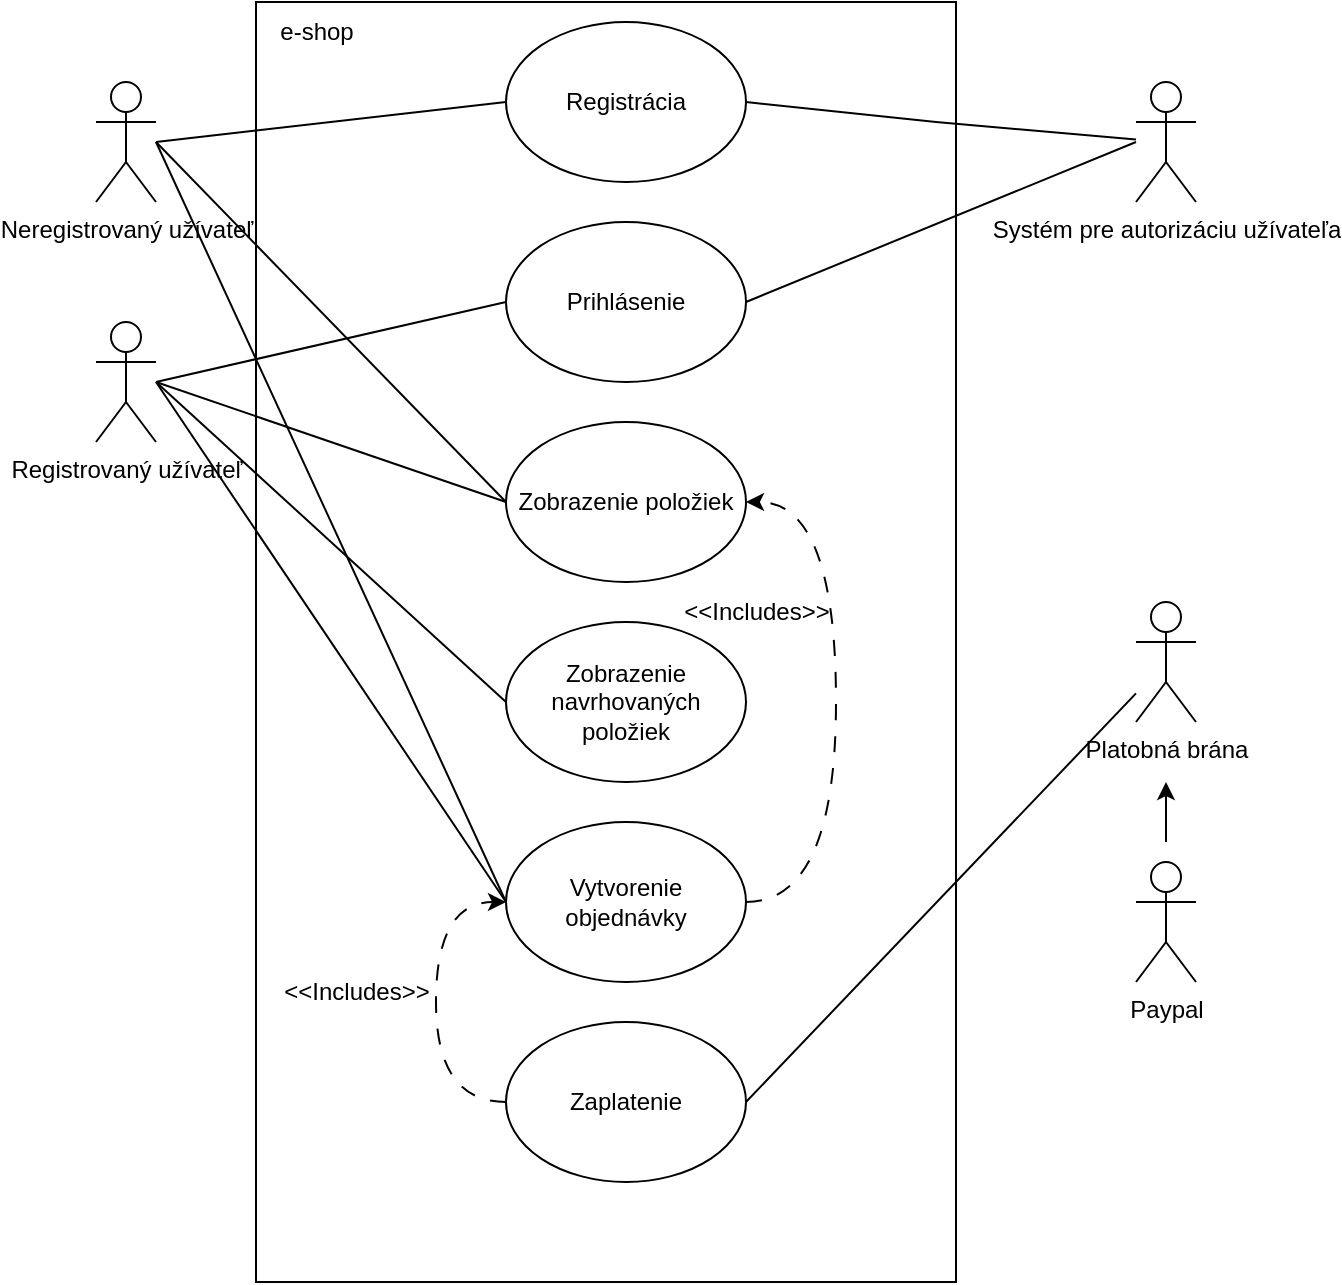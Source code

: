 <mxfile version="24.6.3" type="device">
  <diagram name="Page-1" id="Owv5cHfUI78yeMlFK6Gc">
    <mxGraphModel dx="1195" dy="643" grid="1" gridSize="10" guides="1" tooltips="1" connect="1" arrows="1" fold="1" page="1" pageScale="1" pageWidth="850" pageHeight="1100" math="0" shadow="0">
      <root>
        <mxCell id="0" />
        <mxCell id="1" parent="0" />
        <mxCell id="2wjuEzBo8ScL8iPJhUgu-1" value="Neregistrovaný užívateľ" style="shape=umlActor;verticalLabelPosition=bottom;verticalAlign=top;html=1;outlineConnect=0;" parent="1" vertex="1">
          <mxGeometry x="140" y="210" width="30" height="60" as="geometry" />
        </mxCell>
        <mxCell id="2wjuEzBo8ScL8iPJhUgu-2" value="Registrovaný užívateľ" style="shape=umlActor;verticalLabelPosition=bottom;verticalAlign=top;html=1;outlineConnect=0;" parent="1" vertex="1">
          <mxGeometry x="140" y="330" width="30" height="60" as="geometry" />
        </mxCell>
        <mxCell id="2wjuEzBo8ScL8iPJhUgu-3" value="Systém pre autorizáciu užívateľa" style="shape=umlActor;verticalLabelPosition=bottom;verticalAlign=top;html=1;outlineConnect=0;" parent="1" vertex="1">
          <mxGeometry x="660" y="210" width="30" height="60" as="geometry" />
        </mxCell>
        <mxCell id="2wjuEzBo8ScL8iPJhUgu-4" value="Platobná brána" style="shape=umlActor;verticalLabelPosition=bottom;verticalAlign=top;html=1;outlineConnect=0;" parent="1" vertex="1">
          <mxGeometry x="660" y="470" width="30" height="60" as="geometry" />
        </mxCell>
        <mxCell id="bfdVJmYeKeT2yu0ahe1P-7" value="" style="edgeStyle=orthogonalEdgeStyle;rounded=0;orthogonalLoop=1;jettySize=auto;html=1;" edge="1" parent="1">
          <mxGeometry relative="1" as="geometry">
            <mxPoint x="675" y="590" as="sourcePoint" />
            <mxPoint x="675" y="560" as="targetPoint" />
            <Array as="points">
              <mxPoint x="675" y="570" />
              <mxPoint x="675" y="570" />
            </Array>
          </mxGeometry>
        </mxCell>
        <mxCell id="2wjuEzBo8ScL8iPJhUgu-5" value="Paypal" style="shape=umlActor;verticalLabelPosition=bottom;verticalAlign=top;html=1;outlineConnect=0;" parent="1" vertex="1">
          <mxGeometry x="660" y="600" width="30" height="60" as="geometry" />
        </mxCell>
        <mxCell id="2wjuEzBo8ScL8iPJhUgu-7" value="" style="rounded=0;whiteSpace=wrap;html=1;" parent="1" vertex="1">
          <mxGeometry x="220" y="170" width="350" height="640" as="geometry" />
        </mxCell>
        <mxCell id="bfdVJmYeKeT2yu0ahe1P-14" value="" style="edgeStyle=orthogonalEdgeStyle;rounded=0;orthogonalLoop=1;jettySize=auto;html=1;dashed=1;dashPattern=8 8;curved=1;" edge="1" parent="1" source="2wjuEzBo8ScL8iPJhUgu-8" target="2wjuEzBo8ScL8iPJhUgu-9">
          <mxGeometry relative="1" as="geometry">
            <Array as="points">
              <mxPoint x="310" y="720" />
              <mxPoint x="310" y="620" />
            </Array>
          </mxGeometry>
        </mxCell>
        <mxCell id="2wjuEzBo8ScL8iPJhUgu-8" value="Zaplatenie" style="ellipse;whiteSpace=wrap;html=1;" parent="1" vertex="1">
          <mxGeometry x="345" y="680" width="120" height="80" as="geometry" />
        </mxCell>
        <mxCell id="bfdVJmYeKeT2yu0ahe1P-16" style="edgeStyle=orthogonalEdgeStyle;rounded=0;orthogonalLoop=1;jettySize=auto;html=1;exitX=1;exitY=0.5;exitDx=0;exitDy=0;dashed=1;dashPattern=8 8;strokeColor=default;curved=1;entryX=1;entryY=0.5;entryDx=0;entryDy=0;" edge="1" parent="1" source="2wjuEzBo8ScL8iPJhUgu-9" target="2wjuEzBo8ScL8iPJhUgu-12">
          <mxGeometry relative="1" as="geometry">
            <mxPoint x="470" y="520" as="targetPoint" />
            <Array as="points">
              <mxPoint x="510" y="620" />
              <mxPoint x="510" y="420" />
            </Array>
          </mxGeometry>
        </mxCell>
        <mxCell id="2wjuEzBo8ScL8iPJhUgu-9" value="Vytvorenie objednávky" style="ellipse;whiteSpace=wrap;html=1;" parent="1" vertex="1">
          <mxGeometry x="345" y="580" width="120" height="80" as="geometry" />
        </mxCell>
        <mxCell id="2wjuEzBo8ScL8iPJhUgu-10" value="Zobrazenie navrhovaných položiek" style="ellipse;whiteSpace=wrap;html=1;" parent="1" vertex="1">
          <mxGeometry x="345" y="480" width="120" height="80" as="geometry" />
        </mxCell>
        <mxCell id="2wjuEzBo8ScL8iPJhUgu-11" value="Registrácia" style="ellipse;whiteSpace=wrap;html=1;" parent="1" vertex="1">
          <mxGeometry x="345" y="180" width="120" height="80" as="geometry" />
        </mxCell>
        <mxCell id="2wjuEzBo8ScL8iPJhUgu-12" value="Zobrazenie položiek" style="ellipse;whiteSpace=wrap;html=1;" parent="1" vertex="1">
          <mxGeometry x="345" y="380" width="120" height="80" as="geometry" />
        </mxCell>
        <mxCell id="2wjuEzBo8ScL8iPJhUgu-13" value="e-shop" style="text;html=1;align=center;verticalAlign=middle;resizable=0;points=[];autosize=1;strokeColor=none;fillColor=none;" parent="1" vertex="1">
          <mxGeometry x="220" y="170" width="60" height="30" as="geometry" />
        </mxCell>
        <mxCell id="2wjuEzBo8ScL8iPJhUgu-17" value="" style="endArrow=none;html=1;rounded=0;entryX=0;entryY=0.5;entryDx=0;entryDy=0;" parent="1" target="2wjuEzBo8ScL8iPJhUgu-11" edge="1">
          <mxGeometry width="50" height="50" relative="1" as="geometry">
            <mxPoint x="170" y="240" as="sourcePoint" />
            <mxPoint x="280" y="210" as="targetPoint" />
          </mxGeometry>
        </mxCell>
        <mxCell id="2wjuEzBo8ScL8iPJhUgu-18" value="" style="endArrow=none;html=1;rounded=0;entryX=0;entryY=0.5;entryDx=0;entryDy=0;" parent="1" target="2wjuEzBo8ScL8iPJhUgu-12" edge="1">
          <mxGeometry width="50" height="50" relative="1" as="geometry">
            <mxPoint x="170" y="240" as="sourcePoint" />
            <mxPoint x="450" y="370" as="targetPoint" />
          </mxGeometry>
        </mxCell>
        <mxCell id="2wjuEzBo8ScL8iPJhUgu-19" value="" style="endArrow=none;html=1;rounded=0;entryX=0;entryY=0.5;entryDx=0;entryDy=0;" parent="1" target="2wjuEzBo8ScL8iPJhUgu-10" edge="1">
          <mxGeometry width="50" height="50" relative="1" as="geometry">
            <mxPoint x="170" y="360" as="sourcePoint" />
            <mxPoint x="450" y="370" as="targetPoint" />
          </mxGeometry>
        </mxCell>
        <mxCell id="2wjuEzBo8ScL8iPJhUgu-20" value="" style="endArrow=none;html=1;rounded=0;entryX=0;entryY=0.5;entryDx=0;entryDy=0;" parent="1" target="2wjuEzBo8ScL8iPJhUgu-12" edge="1">
          <mxGeometry width="50" height="50" relative="1" as="geometry">
            <mxPoint x="170" y="360" as="sourcePoint" />
            <mxPoint x="450" y="370" as="targetPoint" />
          </mxGeometry>
        </mxCell>
        <mxCell id="2wjuEzBo8ScL8iPJhUgu-21" value="" style="endArrow=none;html=1;rounded=0;exitX=1;exitY=0.5;exitDx=0;exitDy=0;" parent="1" source="2wjuEzBo8ScL8iPJhUgu-11" target="2wjuEzBo8ScL8iPJhUgu-3" edge="1">
          <mxGeometry width="50" height="50" relative="1" as="geometry">
            <mxPoint x="400" y="420" as="sourcePoint" />
            <mxPoint x="650" y="240" as="targetPoint" />
            <Array as="points">
              <mxPoint x="560" y="230" />
            </Array>
          </mxGeometry>
        </mxCell>
        <mxCell id="bfdVJmYeKeT2yu0ahe1P-1" value="" style="endArrow=none;html=1;rounded=0;exitX=0;exitY=0.5;exitDx=0;exitDy=0;" edge="1" parent="1" source="2wjuEzBo8ScL8iPJhUgu-9">
          <mxGeometry width="50" height="50" relative="1" as="geometry">
            <mxPoint x="450" y="420" as="sourcePoint" />
            <mxPoint x="170" y="360" as="targetPoint" />
          </mxGeometry>
        </mxCell>
        <mxCell id="bfdVJmYeKeT2yu0ahe1P-2" value="" style="endArrow=none;html=1;rounded=0;exitX=0;exitY=0.5;exitDx=0;exitDy=0;" edge="1" parent="1" source="2wjuEzBo8ScL8iPJhUgu-9">
          <mxGeometry width="50" height="50" relative="1" as="geometry">
            <mxPoint x="340" y="520" as="sourcePoint" />
            <mxPoint x="170" y="240" as="targetPoint" />
          </mxGeometry>
        </mxCell>
        <mxCell id="bfdVJmYeKeT2yu0ahe1P-5" value="" style="endArrow=none;html=1;rounded=0;exitX=1;exitY=0.5;exitDx=0;exitDy=0;" edge="1" parent="1" source="2wjuEzBo8ScL8iPJhUgu-8" target="2wjuEzBo8ScL8iPJhUgu-4">
          <mxGeometry width="50" height="50" relative="1" as="geometry">
            <mxPoint x="450" y="420" as="sourcePoint" />
            <mxPoint x="500" y="370" as="targetPoint" />
          </mxGeometry>
        </mxCell>
        <mxCell id="bfdVJmYeKeT2yu0ahe1P-8" value="Prihlásenie" style="ellipse;whiteSpace=wrap;html=1;" vertex="1" parent="1">
          <mxGeometry x="345" y="280" width="120" height="80" as="geometry" />
        </mxCell>
        <mxCell id="bfdVJmYeKeT2yu0ahe1P-10" value="" style="endArrow=none;html=1;rounded=0;entryX=1;entryY=0.5;entryDx=0;entryDy=0;" edge="1" parent="1" target="bfdVJmYeKeT2yu0ahe1P-8">
          <mxGeometry width="50" height="50" relative="1" as="geometry">
            <mxPoint x="660" y="240" as="sourcePoint" />
            <mxPoint x="230" y="520" as="targetPoint" />
          </mxGeometry>
        </mxCell>
        <mxCell id="bfdVJmYeKeT2yu0ahe1P-11" value="" style="endArrow=none;html=1;rounded=0;entryX=0;entryY=0.5;entryDx=0;entryDy=0;" edge="1" parent="1" target="bfdVJmYeKeT2yu0ahe1P-8">
          <mxGeometry width="50" height="50" relative="1" as="geometry">
            <mxPoint x="170" y="360" as="sourcePoint" />
            <mxPoint x="390" y="310" as="targetPoint" />
          </mxGeometry>
        </mxCell>
        <mxCell id="bfdVJmYeKeT2yu0ahe1P-15" value="&amp;lt;&amp;lt;Includes&amp;gt;&amp;gt;" style="text;html=1;align=center;verticalAlign=middle;resizable=0;points=[];autosize=1;strokeColor=none;fillColor=none;" vertex="1" parent="1">
          <mxGeometry x="220" y="650" width="100" height="30" as="geometry" />
        </mxCell>
        <mxCell id="bfdVJmYeKeT2yu0ahe1P-17" value="&amp;lt;&amp;lt;Includes&amp;gt;&amp;gt;" style="text;html=1;align=center;verticalAlign=middle;resizable=0;points=[];autosize=1;strokeColor=none;fillColor=none;" vertex="1" parent="1">
          <mxGeometry x="420" y="460" width="100" height="30" as="geometry" />
        </mxCell>
      </root>
    </mxGraphModel>
  </diagram>
</mxfile>
